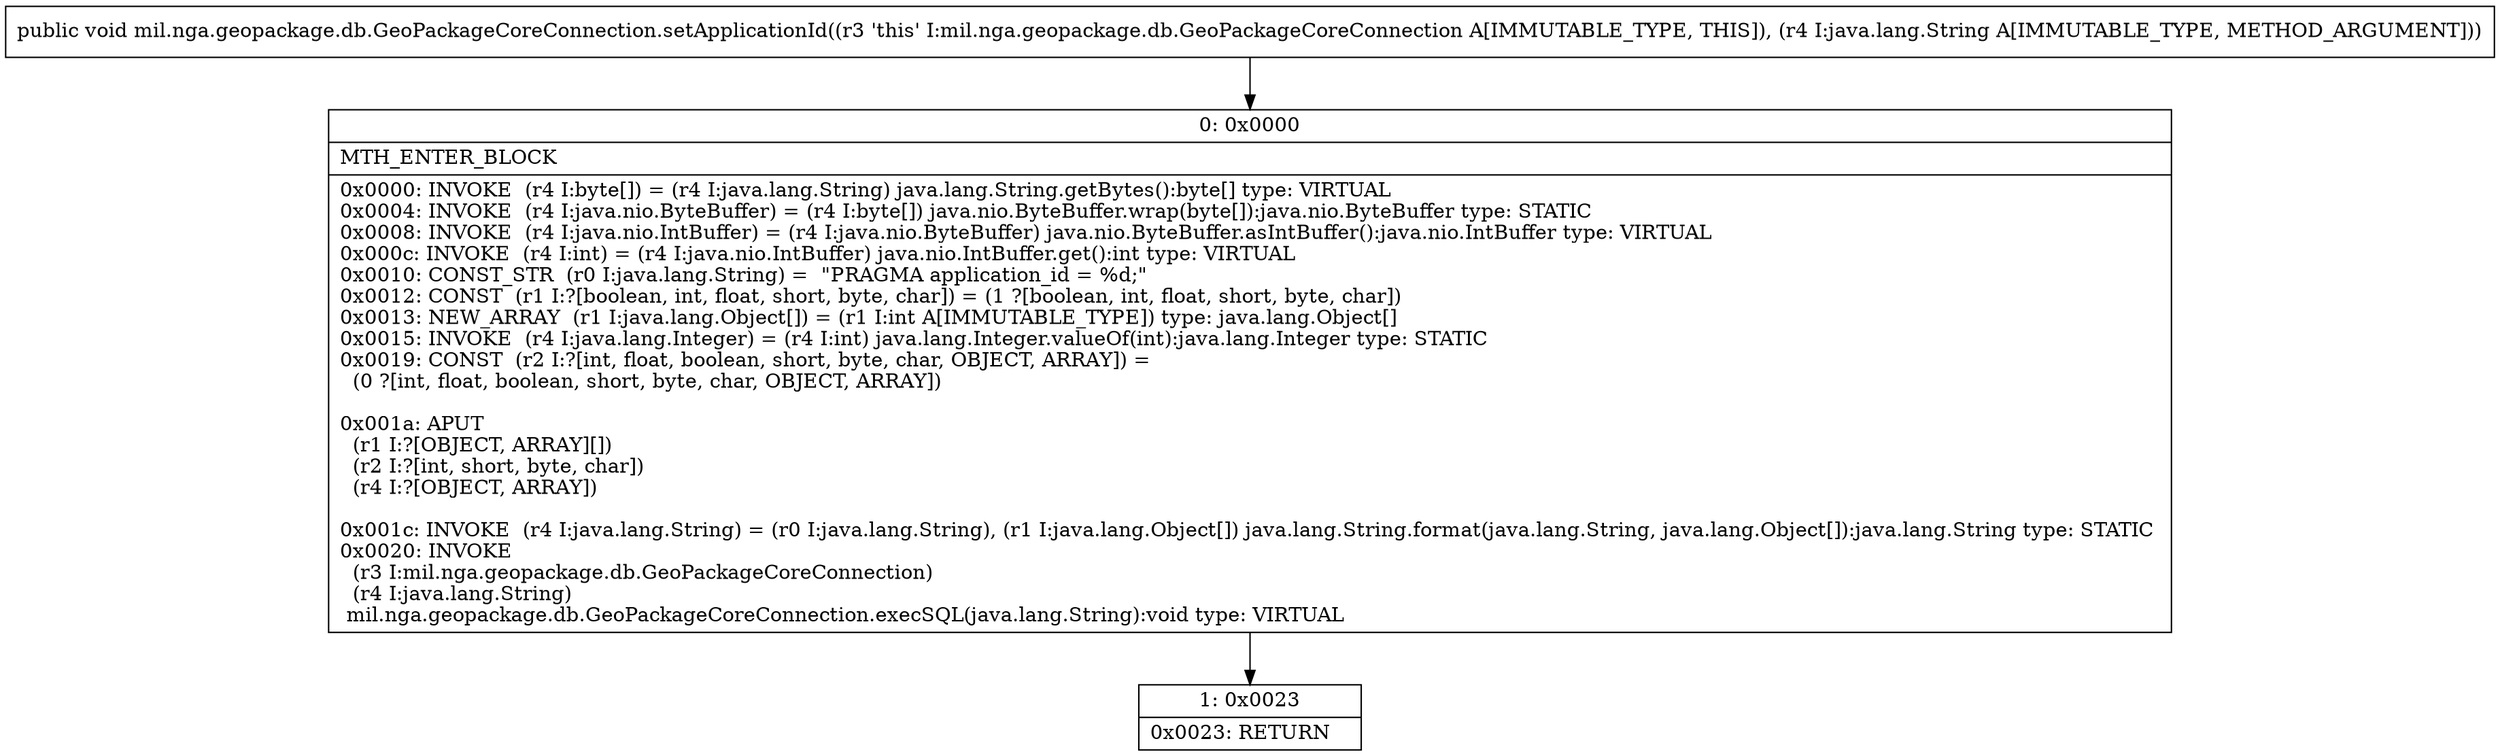 digraph "CFG formil.nga.geopackage.db.GeoPackageCoreConnection.setApplicationId(Ljava\/lang\/String;)V" {
Node_0 [shape=record,label="{0\:\ 0x0000|MTH_ENTER_BLOCK\l|0x0000: INVOKE  (r4 I:byte[]) = (r4 I:java.lang.String) java.lang.String.getBytes():byte[] type: VIRTUAL \l0x0004: INVOKE  (r4 I:java.nio.ByteBuffer) = (r4 I:byte[]) java.nio.ByteBuffer.wrap(byte[]):java.nio.ByteBuffer type: STATIC \l0x0008: INVOKE  (r4 I:java.nio.IntBuffer) = (r4 I:java.nio.ByteBuffer) java.nio.ByteBuffer.asIntBuffer():java.nio.IntBuffer type: VIRTUAL \l0x000c: INVOKE  (r4 I:int) = (r4 I:java.nio.IntBuffer) java.nio.IntBuffer.get():int type: VIRTUAL \l0x0010: CONST_STR  (r0 I:java.lang.String) =  \"PRAGMA application_id = %d;\" \l0x0012: CONST  (r1 I:?[boolean, int, float, short, byte, char]) = (1 ?[boolean, int, float, short, byte, char]) \l0x0013: NEW_ARRAY  (r1 I:java.lang.Object[]) = (r1 I:int A[IMMUTABLE_TYPE]) type: java.lang.Object[] \l0x0015: INVOKE  (r4 I:java.lang.Integer) = (r4 I:int) java.lang.Integer.valueOf(int):java.lang.Integer type: STATIC \l0x0019: CONST  (r2 I:?[int, float, boolean, short, byte, char, OBJECT, ARRAY]) = \l  (0 ?[int, float, boolean, short, byte, char, OBJECT, ARRAY])\l \l0x001a: APUT  \l  (r1 I:?[OBJECT, ARRAY][])\l  (r2 I:?[int, short, byte, char])\l  (r4 I:?[OBJECT, ARRAY])\l \l0x001c: INVOKE  (r4 I:java.lang.String) = (r0 I:java.lang.String), (r1 I:java.lang.Object[]) java.lang.String.format(java.lang.String, java.lang.Object[]):java.lang.String type: STATIC \l0x0020: INVOKE  \l  (r3 I:mil.nga.geopackage.db.GeoPackageCoreConnection)\l  (r4 I:java.lang.String)\l mil.nga.geopackage.db.GeoPackageCoreConnection.execSQL(java.lang.String):void type: VIRTUAL \l}"];
Node_1 [shape=record,label="{1\:\ 0x0023|0x0023: RETURN   \l}"];
MethodNode[shape=record,label="{public void mil.nga.geopackage.db.GeoPackageCoreConnection.setApplicationId((r3 'this' I:mil.nga.geopackage.db.GeoPackageCoreConnection A[IMMUTABLE_TYPE, THIS]), (r4 I:java.lang.String A[IMMUTABLE_TYPE, METHOD_ARGUMENT])) }"];
MethodNode -> Node_0;
Node_0 -> Node_1;
}


